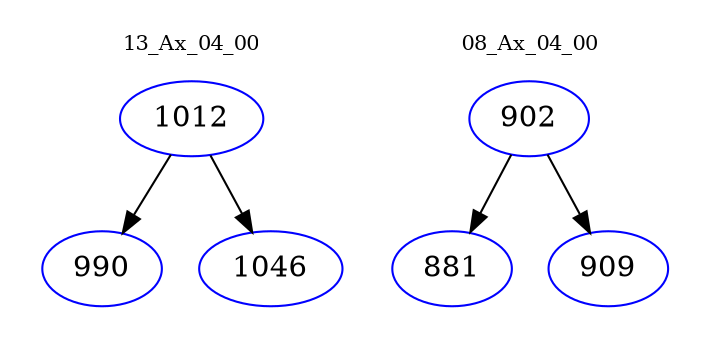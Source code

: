digraph{
subgraph cluster_0 {
color = white
label = "13_Ax_04_00";
fontsize=10;
T0_1012 [label="1012", color="blue"]
T0_1012 -> T0_990 [color="black"]
T0_990 [label="990", color="blue"]
T0_1012 -> T0_1046 [color="black"]
T0_1046 [label="1046", color="blue"]
}
subgraph cluster_1 {
color = white
label = "08_Ax_04_00";
fontsize=10;
T1_902 [label="902", color="blue"]
T1_902 -> T1_881 [color="black"]
T1_881 [label="881", color="blue"]
T1_902 -> T1_909 [color="black"]
T1_909 [label="909", color="blue"]
}
}
